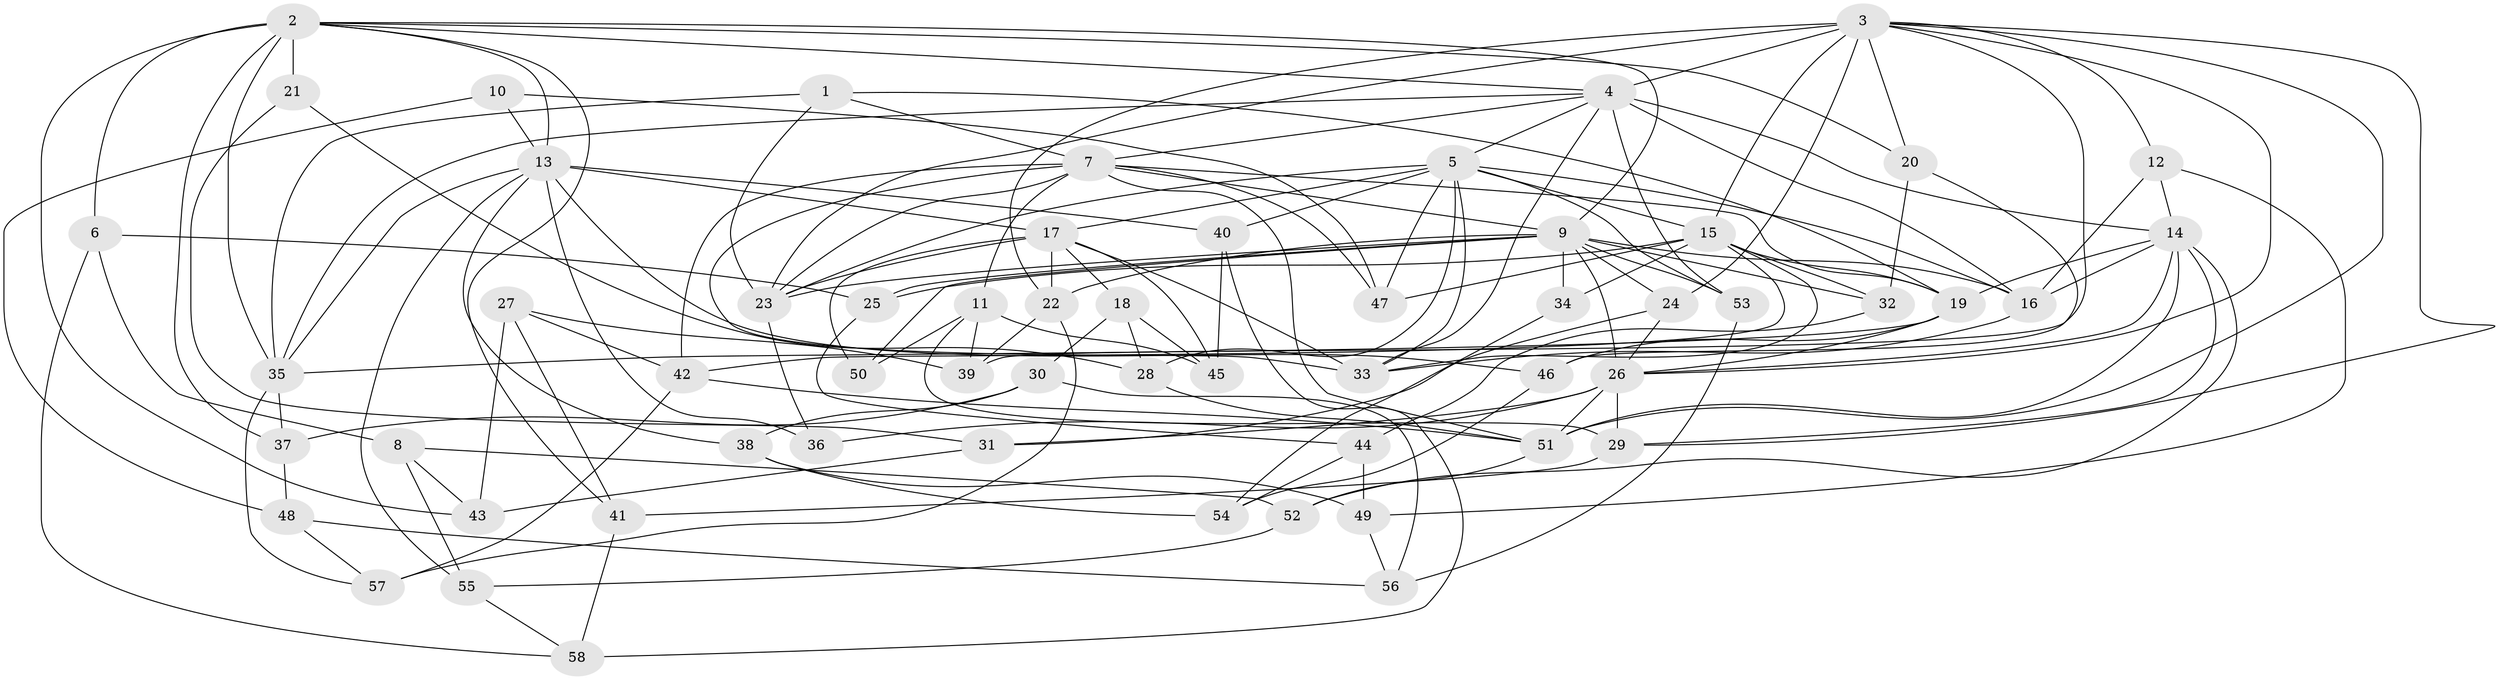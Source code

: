 // original degree distribution, {4: 1.0}
// Generated by graph-tools (version 1.1) at 2025/38/03/09/25 02:38:13]
// undirected, 58 vertices, 154 edges
graph export_dot {
graph [start="1"]
  node [color=gray90,style=filled];
  1;
  2;
  3;
  4;
  5;
  6;
  7;
  8;
  9;
  10;
  11;
  12;
  13;
  14;
  15;
  16;
  17;
  18;
  19;
  20;
  21;
  22;
  23;
  24;
  25;
  26;
  27;
  28;
  29;
  30;
  31;
  32;
  33;
  34;
  35;
  36;
  37;
  38;
  39;
  40;
  41;
  42;
  43;
  44;
  45;
  46;
  47;
  48;
  49;
  50;
  51;
  52;
  53;
  54;
  55;
  56;
  57;
  58;
  1 -- 7 [weight=1.0];
  1 -- 19 [weight=1.0];
  1 -- 23 [weight=1.0];
  1 -- 35 [weight=1.0];
  2 -- 4 [weight=1.0];
  2 -- 6 [weight=1.0];
  2 -- 9 [weight=1.0];
  2 -- 13 [weight=1.0];
  2 -- 20 [weight=1.0];
  2 -- 21 [weight=2.0];
  2 -- 35 [weight=2.0];
  2 -- 37 [weight=1.0];
  2 -- 41 [weight=1.0];
  2 -- 43 [weight=1.0];
  3 -- 4 [weight=1.0];
  3 -- 12 [weight=1.0];
  3 -- 15 [weight=1.0];
  3 -- 20 [weight=1.0];
  3 -- 22 [weight=2.0];
  3 -- 23 [weight=1.0];
  3 -- 24 [weight=1.0];
  3 -- 26 [weight=1.0];
  3 -- 29 [weight=1.0];
  3 -- 39 [weight=1.0];
  3 -- 51 [weight=1.0];
  4 -- 5 [weight=1.0];
  4 -- 7 [weight=1.0];
  4 -- 14 [weight=2.0];
  4 -- 16 [weight=1.0];
  4 -- 33 [weight=1.0];
  4 -- 35 [weight=1.0];
  4 -- 53 [weight=1.0];
  5 -- 15 [weight=1.0];
  5 -- 16 [weight=1.0];
  5 -- 17 [weight=1.0];
  5 -- 23 [weight=1.0];
  5 -- 28 [weight=1.0];
  5 -- 33 [weight=1.0];
  5 -- 40 [weight=1.0];
  5 -- 47 [weight=1.0];
  5 -- 53 [weight=1.0];
  6 -- 8 [weight=1.0];
  6 -- 25 [weight=1.0];
  6 -- 58 [weight=1.0];
  7 -- 9 [weight=1.0];
  7 -- 11 [weight=1.0];
  7 -- 19 [weight=1.0];
  7 -- 23 [weight=1.0];
  7 -- 33 [weight=3.0];
  7 -- 42 [weight=1.0];
  7 -- 47 [weight=1.0];
  7 -- 51 [weight=1.0];
  8 -- 43 [weight=1.0];
  8 -- 52 [weight=1.0];
  8 -- 55 [weight=1.0];
  9 -- 16 [weight=1.0];
  9 -- 22 [weight=1.0];
  9 -- 23 [weight=1.0];
  9 -- 24 [weight=1.0];
  9 -- 25 [weight=1.0];
  9 -- 26 [weight=1.0];
  9 -- 32 [weight=1.0];
  9 -- 34 [weight=1.0];
  9 -- 50 [weight=1.0];
  9 -- 53 [weight=1.0];
  10 -- 13 [weight=2.0];
  10 -- 47 [weight=1.0];
  10 -- 48 [weight=1.0];
  11 -- 29 [weight=3.0];
  11 -- 39 [weight=1.0];
  11 -- 45 [weight=1.0];
  11 -- 50 [weight=2.0];
  12 -- 14 [weight=1.0];
  12 -- 16 [weight=1.0];
  12 -- 49 [weight=1.0];
  13 -- 17 [weight=2.0];
  13 -- 35 [weight=1.0];
  13 -- 36 [weight=2.0];
  13 -- 38 [weight=1.0];
  13 -- 40 [weight=1.0];
  13 -- 46 [weight=1.0];
  13 -- 55 [weight=1.0];
  14 -- 16 [weight=1.0];
  14 -- 19 [weight=1.0];
  14 -- 26 [weight=1.0];
  14 -- 29 [weight=1.0];
  14 -- 51 [weight=2.0];
  14 -- 52 [weight=1.0];
  15 -- 19 [weight=2.0];
  15 -- 25 [weight=1.0];
  15 -- 32 [weight=1.0];
  15 -- 33 [weight=1.0];
  15 -- 34 [weight=2.0];
  15 -- 42 [weight=2.0];
  15 -- 47 [weight=1.0];
  16 -- 33 [weight=1.0];
  17 -- 18 [weight=1.0];
  17 -- 22 [weight=1.0];
  17 -- 23 [weight=2.0];
  17 -- 33 [weight=1.0];
  17 -- 45 [weight=1.0];
  17 -- 50 [weight=1.0];
  18 -- 28 [weight=1.0];
  18 -- 30 [weight=1.0];
  18 -- 45 [weight=1.0];
  19 -- 26 [weight=1.0];
  19 -- 35 [weight=1.0];
  19 -- 46 [weight=1.0];
  20 -- 32 [weight=1.0];
  20 -- 46 [weight=1.0];
  21 -- 28 [weight=1.0];
  21 -- 31 [weight=1.0];
  22 -- 39 [weight=1.0];
  22 -- 57 [weight=1.0];
  23 -- 36 [weight=1.0];
  24 -- 26 [weight=1.0];
  24 -- 31 [weight=1.0];
  25 -- 44 [weight=1.0];
  26 -- 29 [weight=2.0];
  26 -- 31 [weight=1.0];
  26 -- 36 [weight=1.0];
  26 -- 51 [weight=1.0];
  27 -- 39 [weight=1.0];
  27 -- 41 [weight=1.0];
  27 -- 42 [weight=1.0];
  27 -- 43 [weight=1.0];
  28 -- 51 [weight=1.0];
  29 -- 41 [weight=1.0];
  30 -- 37 [weight=1.0];
  30 -- 38 [weight=1.0];
  30 -- 56 [weight=1.0];
  31 -- 43 [weight=1.0];
  32 -- 44 [weight=1.0];
  34 -- 54 [weight=1.0];
  35 -- 37 [weight=1.0];
  35 -- 57 [weight=1.0];
  37 -- 48 [weight=1.0];
  38 -- 49 [weight=1.0];
  38 -- 54 [weight=1.0];
  40 -- 45 [weight=1.0];
  40 -- 58 [weight=1.0];
  41 -- 58 [weight=1.0];
  42 -- 51 [weight=1.0];
  42 -- 57 [weight=1.0];
  44 -- 49 [weight=1.0];
  44 -- 54 [weight=1.0];
  46 -- 54 [weight=1.0];
  48 -- 56 [weight=1.0];
  48 -- 57 [weight=1.0];
  49 -- 56 [weight=1.0];
  51 -- 52 [weight=1.0];
  52 -- 55 [weight=1.0];
  53 -- 56 [weight=1.0];
  55 -- 58 [weight=1.0];
}
